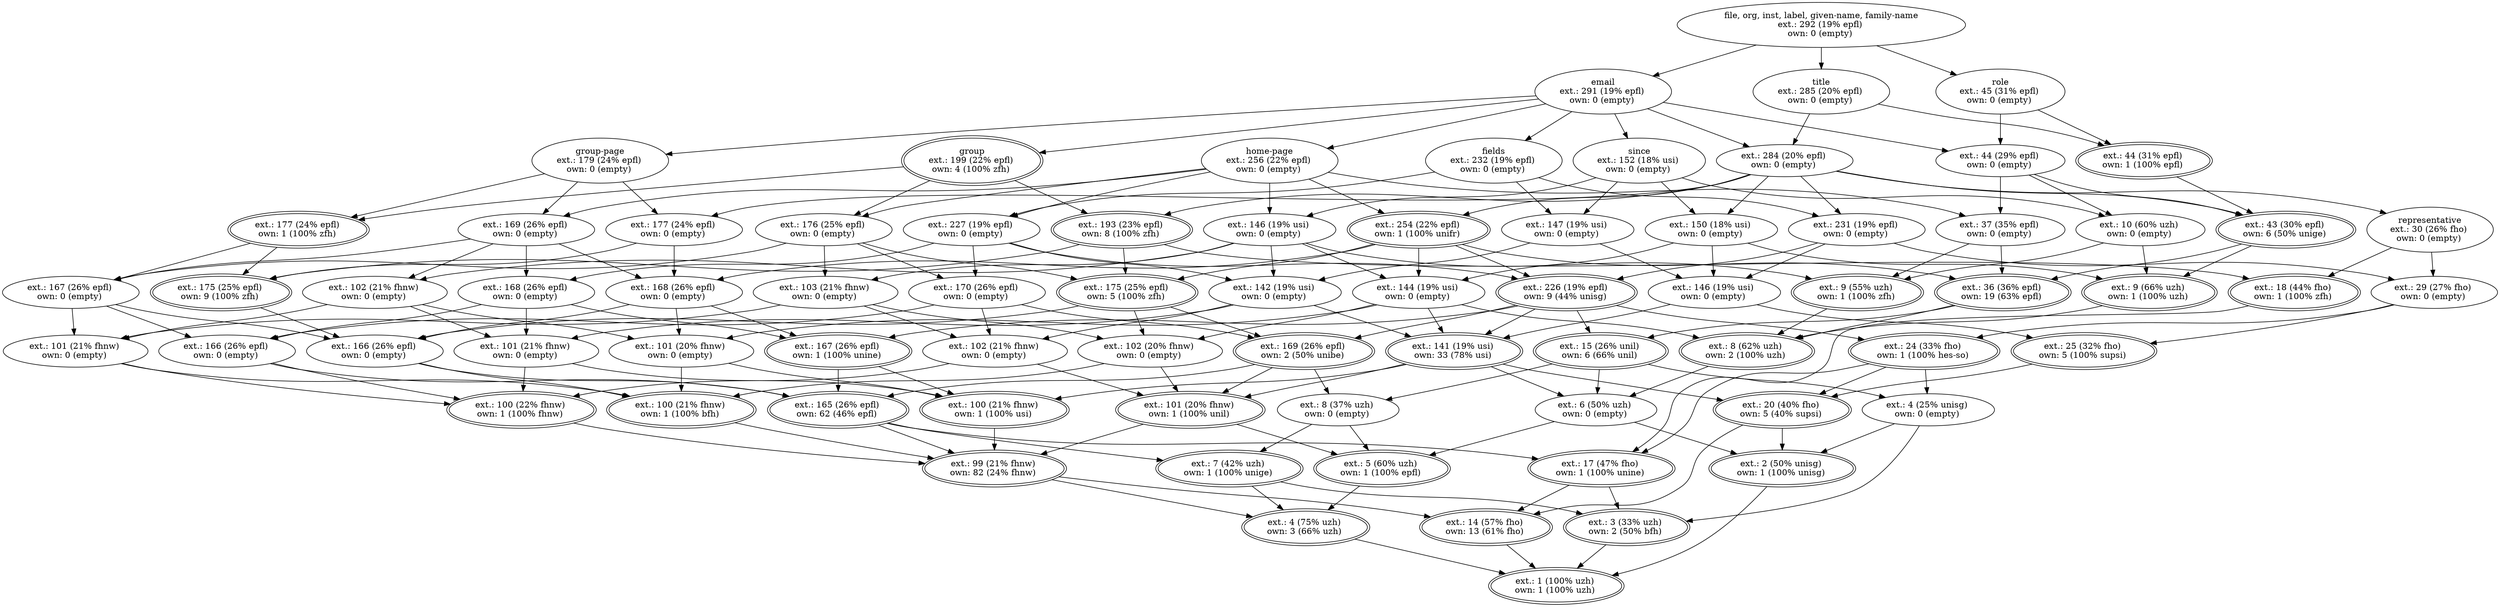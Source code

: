 digraph d{
1 [label="file, org, inst, label, given-name, family-name
ext.: 292 (19% epfl) 
own: 0 (empty) "]
2 [label="ext.: 100 (21% fhnw) 
own: 1 (100% bfh) ", peripheries = 2]
3 [label="ext.: 166 (26% epfl) 
own: 0 (empty) "]
4 [label="ext.: 3 (33% uzh) 
own: 2 (50% bfh) ", peripheries = 2]
5 [label="ext.: 165 (26% epfl) 
own: 62 (46% epfl) ", peripheries = 2]
6 [label="ext.: 99 (21% fhnw) 
own: 82 (24% fhnw) ", peripheries = 2]
7 [label="ext.: 17 (47% fho) 
own: 1 (100% unine) ", peripheries = 2]
8 [label="ext.: 14 (57% fho) 
own: 13 (61% fho) ", peripheries = 2]
9 [label="ext.: 102 (20% fhnw) 
own: 0 (empty) "]
10 [label="ext.: 175 (25% epfl) 
own: 5 (100% zfh) ", peripheries = 2]
11 [label="ext.: 8 (37% uzh) 
own: 0 (empty) "]
12 [label="ext.: 169 (26% epfl) 
own: 2 (50% unibe) ", peripheries = 2]
13 [label="ext.: 101 (20% fhnw) 
own: 1 (100% unil) ", peripheries = 2]
14 [label="ext.: 5 (60% uzh) 
own: 1 (100% epfl) ", peripheries = 2]
15 [label="ext.: 254 (22% epfl) 
own: 1 (100% unifr) ", peripheries = 2]
16 [label="ext.: 36 (36% epfl) 
own: 19 (63% epfl) ", peripheries = 2]
17 [label="title
ext.: 285 (20% epfl) 
own: 0 (empty) "]
18 [label="ext.: 44 (31% epfl) 
own: 1 (100% epfl) ", peripheries = 2]
19 [label="ext.: 144 (19% usi) 
own: 0 (empty) "]
20 [label="ext.: 24 (33% fho) 
own: 1 (100% hes-so) ", peripheries = 2]
21 [label="ext.: 226 (19% epfl) 
own: 9 (44% unisg) ", peripheries = 2]
22 [label="ext.: 141 (19% usi) 
own: 33 (78% usi) ", peripheries = 2]
23 [label="ext.: 20 (40% fho) 
own: 5 (40% supsi) ", peripheries = 2]
24 [label="ext.: 7 (42% uzh) 
own: 1 (100% unige) ", peripheries = 2]
25 [label="ext.: 4 (75% uzh) 
own: 3 (66% uzh) ", peripheries = 2]
26 [label="ext.: 101 (21% fhnw) 
own: 0 (empty) "]
27 [label="ext.: 167 (26% epfl) 
own: 0 (empty) "]
28 [label="ext.: 166 (26% epfl) 
own: 0 (empty) "]
29 [label="ext.: 100 (22% fhnw) 
own: 1 (100% fhnw) ", peripheries = 2]
30 [label="ext.: 103 (21% fhnw) 
own: 0 (empty) "]
31 [label="ext.: 176 (25% epfl) 
own: 0 (empty) "]
32 [label="ext.: 170 (26% epfl) 
own: 0 (empty) "]
33 [label="ext.: 102 (21% fhnw) 
own: 0 (empty) "]
34 [label="home-page
ext.: 256 (22% epfl) 
own: 0 (empty) "]
35 [label="ext.: 146 (19% usi) 
own: 0 (empty) "]
36 [label="ext.: 227 (19% epfl) 
own: 0 (empty) "]
37 [label="ext.: 142 (19% usi) 
own: 0 (empty) "]
38 [label="ext.: 150 (18% usi) 
own: 0 (empty) "]
39 [label="ext.: 284 (20% epfl) 
own: 0 (empty) "]
40 [label="ext.: 29 (27% fho) 
own: 0 (empty) "]
41 [label="ext.: 231 (19% epfl) 
own: 0 (empty) "]
42 [label="ext.: 146 (19% usi) 
own: 0 (empty) "]
43 [label="ext.: 25 (32% fho) 
own: 5 (100% supsi) ", peripheries = 2]
44 [label="since
ext.: 152 (18% usi) 
own: 0 (empty) "]
45 [label="email
ext.: 291 (19% epfl) 
own: 0 (empty) "]
46 [label="fields
ext.: 232 (19% epfl) 
own: 0 (empty) "]
47 [label="ext.: 147 (19% usi) 
own: 0 (empty) "]
48 [label="ext.: 15 (26% unil) 
own: 6 (66% unil) ", peripheries = 2]
49 [label="ext.: 43 (30% epfl) 
own: 6 (50% unige) ", peripheries = 2]
50 [label="ext.: 168 (26% epfl) 
own: 0 (empty) "]
51 [label="ext.: 167 (26% epfl) 
own: 1 (100% unine) ", peripheries = 2]
52 [label="ext.: 169 (26% epfl) 
own: 0 (empty) "]
53 [label="ext.: 168 (26% epfl) 
own: 0 (empty) "]
54 [label="ext.: 4 (25% unisg) 
own: 0 (empty) "]
55 [label="ext.: 6 (50% uzh) 
own: 0 (empty) "]
56 [label="ext.: 2 (50% unisg) 
own: 1 (100% unisg) ", peripheries = 2]
57 [label="ext.: 101 (20% fhnw) 
own: 0 (empty) "]
58 [label="ext.: 100 (21% fhnw) 
own: 1 (100% usi) ", peripheries = 2]
59 [label="ext.: 102 (21% fhnw) 
own: 0 (empty) "]
60 [label="ext.: 101 (21% fhnw) 
own: 0 (empty) "]
61 [label="ext.: 9 (66% uzh) 
own: 1 (100% uzh) ", peripheries = 2]
62 [label="ext.: 8 (62% uzh) 
own: 2 (100% uzh) ", peripheries = 2]
63 [label="ext.: 1 (100% uzh) 
own: 1 (100% uzh) ", peripheries = 2]
64 [label="ext.: 37 (35% epfl) 
own: 0 (empty) "]
65 [label="ext.: 9 (55% uzh) 
own: 1 (100% zfh) ", peripheries = 2]
66 [label="role
ext.: 45 (31% epfl) 
own: 0 (empty) "]
67 [label="ext.: 44 (29% epfl) 
own: 0 (empty) "]
68 [label="ext.: 10 (60% uzh) 
own: 0 (empty) "]
69 [label="ext.: 193 (23% epfl) 
own: 8 (100% zfh) ", peripheries = 2]
70 [label="group
ext.: 199 (22% epfl) 
own: 4 (100% zfh) ", peripheries = 2]
71 [label="ext.: 175 (25% epfl) 
own: 9 (100% zfh) ", peripheries = 2]
72 [label="ext.: 177 (24% epfl) 
own: 1 (100% zfh) ", peripheries = 2]
73 [label="ext.: 177 (24% epfl) 
own: 0 (empty) "]
74 [label="group-page
ext.: 179 (24% epfl) 
own: 0 (empty) "]
75 [label="ext.: 18 (44% fho) 
own: 1 (100% zfh) ", peripheries = 2]
76 [label="representative
ext.: 30 (26% fho) 
own: 0 (empty) "]
1->17;
1->45;
1->66;
17->18;
17->39;
45->34;
45->39;
45->44;
45->46;
45->67;
45->70;
45->74;
66->18;
66->67;
18->49;
34->15;
34->31;
34->35;
34->36;
34->52;
34->64;
39->15;
39->38;
39->41;
39->49;
39->69;
39->73;
39->76;
44->35;
44->38;
44->47;
44->68;
46->36;
46->41;
46->47;
67->49;
67->64;
67->68;
70->31;
70->69;
70->72;
74->52;
74->72;
74->73;
15->10;
15->16;
15->19;
15->21;
15->50;
31->10;
31->27;
31->30;
31->32;
35->19;
35->30;
35->37;
35->59;
35->65;
36->21;
36->32;
36->37;
36->53;
38->19;
38->42;
38->61;
41->21;
41->40;
41->42;
47->37;
47->42;
49->16;
49->61;
52->27;
52->50;
52->53;
52->59;
64->16;
64->65;
68->61;
68->65;
69->10;
69->71;
69->75;
72->27;
72->71;
73->50;
73->71;
76->40;
76->75;
10->3;
10->9;
10->12;
16->48;
16->62;
19->9;
19->22;
19->57;
19->62;
21->12;
21->20;
21->22;
21->48;
21->51;
27->3;
27->26;
27->28;
30->9;
30->26;
30->33;
32->12;
32->28;
32->33;
37->22;
37->33;
37->60;
40->20;
40->43;
42->22;
42->43;
50->3;
50->51;
50->57;
53->28;
53->51;
53->60;
59->26;
59->57;
59->60;
61->62;
65->62;
71->3;
3->2;
3->5;
9->2;
9->13;
12->5;
12->11;
12->13;
20->23;
20->54;
22->13;
22->23;
22->55;
22->58;
26->2;
26->29;
28->5;
28->29;
33->13;
33->29;
43->23;
48->11;
48->54;
48->55;
51->5;
51->58;
57->2;
57->58;
60->29;
60->58;
62->55;
2->6;
5->6;
5->7;
5->24;
11->14;
11->24;
13->6;
13->14;
23->56;
29->6;
54->56;
55->14;
55->56;
58->6;
6->8;
6->25;
7->4;
7->8;
14->25;
24->4;
24->25;
4->63;
8->63;
25->63;
20->7;
23->8;
54->4;
56->63;
75->7;
}